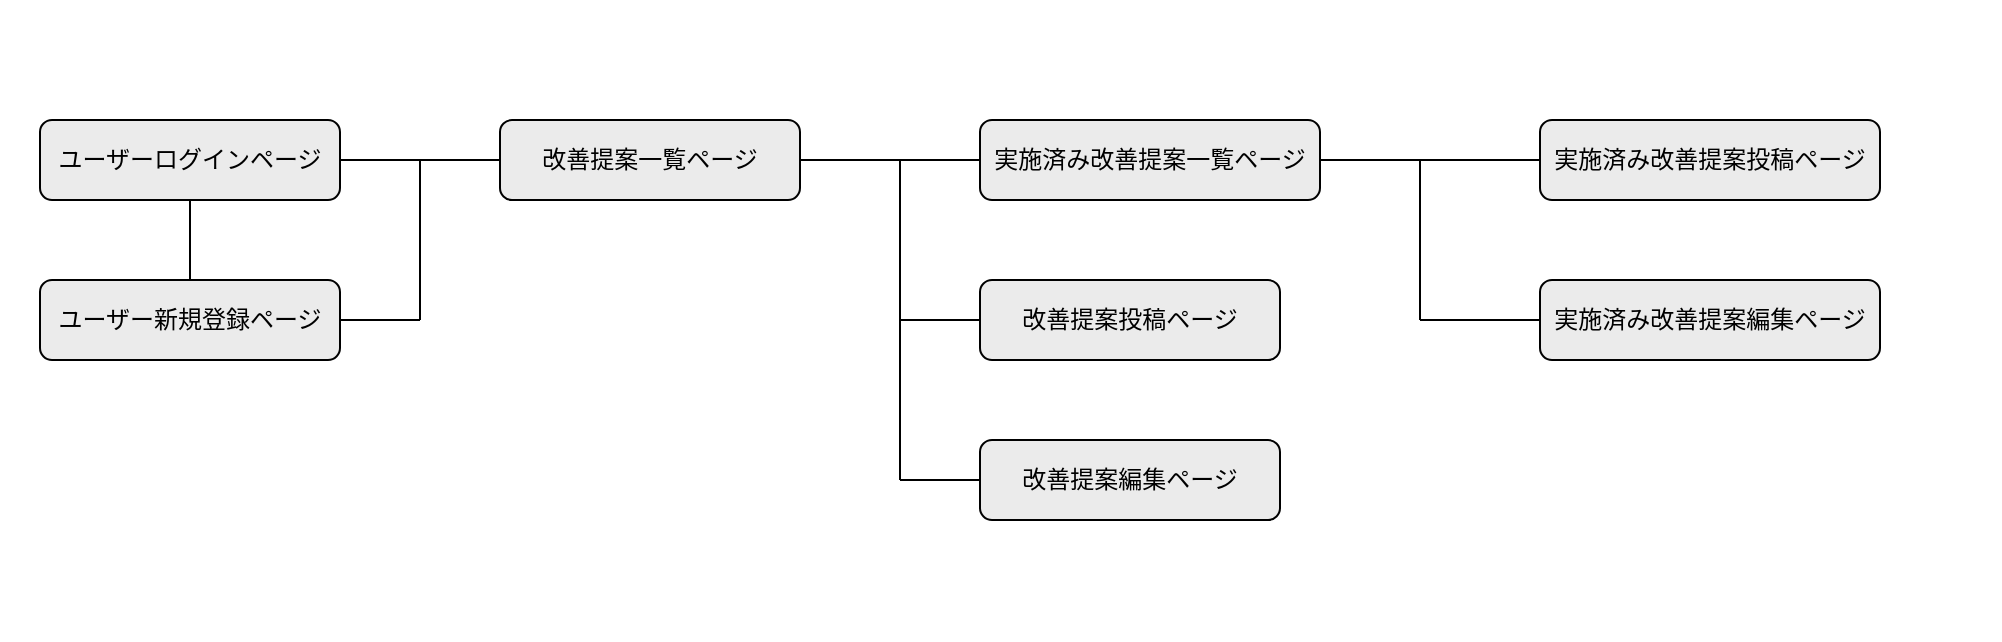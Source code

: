 <mxfile>
    <diagram id="_fI2Sxf6yajFjq-vEc9s" name="画面遷移図">
        <mxGraphModel dx="898" dy="627" grid="1" gridSize="10" guides="1" tooltips="1" connect="1" arrows="1" fold="1" page="1" pageScale="1" pageWidth="1169" pageHeight="827" background="#ffffff" math="0" shadow="0">
            <root>
                <mxCell id="fFCx-wPIT7PYQO5HEkka-0"/>
                <mxCell id="fFCx-wPIT7PYQO5HEkka-1" parent="fFCx-wPIT7PYQO5HEkka-0"/>
                <mxCell id="SJTT3T9e49eQBzYUYsLt-0" value="" style="endArrow=none;html=1;rounded=0;fontSize=13;fontColor=#000000;strokeColor=#000000;strokeWidth=1;entryX=0.5;entryY=1;entryDx=0;entryDy=0;exitX=0.5;exitY=0;exitDx=0;exitDy=0;" parent="fFCx-wPIT7PYQO5HEkka-1" edge="1">
                    <mxGeometry relative="1" as="geometry">
                        <mxPoint x="165" y="160" as="sourcePoint"/>
                        <mxPoint x="165" y="120" as="targetPoint"/>
                    </mxGeometry>
                </mxCell>
                <mxCell id="KHvOz8f1cXA-X-yfqSB3-1" value="&lt;font color=&quot;#000000&quot; style=&quot;font-size: 12px;&quot;&gt;ユーザーログインページ&lt;/font&gt;" style="rounded=1;whiteSpace=wrap;html=1;labelBackgroundColor=none;strokeColor=default;fillColor=#EBEBEB;fontSize=12;" vertex="1" parent="fFCx-wPIT7PYQO5HEkka-1">
                    <mxGeometry x="90" y="80" width="150" height="40" as="geometry"/>
                </mxCell>
                <mxCell id="KHvOz8f1cXA-X-yfqSB3-2" value="&lt;font color=&quot;#000000&quot; style=&quot;font-size: 12px;&quot;&gt;ユーザー新規登録ページ&lt;/font&gt;" style="rounded=1;whiteSpace=wrap;html=1;labelBackgroundColor=none;strokeColor=default;fillColor=#EBEBEB;fontSize=12;" vertex="1" parent="fFCx-wPIT7PYQO5HEkka-1">
                    <mxGeometry x="90" y="160" width="150" height="40" as="geometry"/>
                </mxCell>
                <mxCell id="KHvOz8f1cXA-X-yfqSB3-3" value="&lt;font color=&quot;#000000&quot; style=&quot;font-size: 12px;&quot;&gt;改善提案一覧ページ&lt;/font&gt;" style="rounded=1;whiteSpace=wrap;html=1;labelBackgroundColor=none;strokeColor=default;fillColor=#EBEBEB;fontSize=12;" vertex="1" parent="fFCx-wPIT7PYQO5HEkka-1">
                    <mxGeometry x="320" y="80" width="150" height="40" as="geometry"/>
                </mxCell>
                <mxCell id="KHvOz8f1cXA-X-yfqSB3-4" value="&lt;font color=&quot;#000000&quot; style=&quot;font-size: 12px;&quot;&gt;実施済み改善提案一覧ページ&lt;/font&gt;" style="rounded=1;whiteSpace=wrap;html=1;labelBackgroundColor=none;strokeColor=default;fillColor=#EBEBEB;fontSize=12;" vertex="1" parent="fFCx-wPIT7PYQO5HEkka-1">
                    <mxGeometry x="560" y="80" width="170" height="40" as="geometry"/>
                </mxCell>
                <mxCell id="KHvOz8f1cXA-X-yfqSB3-5" value="&lt;font color=&quot;#000000&quot; style=&quot;font-size: 12px;&quot;&gt;改善提案投稿ページ&lt;/font&gt;" style="rounded=1;whiteSpace=wrap;html=1;labelBackgroundColor=none;strokeColor=default;fillColor=#EBEBEB;fontSize=12;" vertex="1" parent="fFCx-wPIT7PYQO5HEkka-1">
                    <mxGeometry x="560" y="160" width="150" height="40" as="geometry"/>
                </mxCell>
                <mxCell id="KHvOz8f1cXA-X-yfqSB3-6" value="&lt;font color=&quot;#000000&quot; style=&quot;font-size: 12px;&quot;&gt;改善提案編集ページ&lt;/font&gt;" style="rounded=1;whiteSpace=wrap;html=1;labelBackgroundColor=none;strokeColor=default;fillColor=#EBEBEB;fontSize=12;" vertex="1" parent="fFCx-wPIT7PYQO5HEkka-1">
                    <mxGeometry x="560" y="240" width="150" height="40" as="geometry"/>
                </mxCell>
                <mxCell id="KHvOz8f1cXA-X-yfqSB3-8" value="&lt;font color=&quot;#000000&quot; style=&quot;font-size: 12px;&quot;&gt;実施済み改善提案投稿ページ&lt;/font&gt;" style="rounded=1;whiteSpace=wrap;html=1;labelBackgroundColor=none;strokeColor=default;fillColor=#EBEBEB;fontSize=12;gradientColor=none;" vertex="1" parent="fFCx-wPIT7PYQO5HEkka-1">
                    <mxGeometry x="840" y="80" width="170" height="40" as="geometry"/>
                </mxCell>
                <mxCell id="KHvOz8f1cXA-X-yfqSB3-9" value="&lt;font color=&quot;#000000&quot; style=&quot;font-size: 12px;&quot;&gt;実施済み改善提案編集ページ&lt;/font&gt;" style="rounded=1;whiteSpace=wrap;html=1;labelBackgroundColor=none;strokeColor=default;fillColor=#EBEBEB;fontSize=12;" vertex="1" parent="fFCx-wPIT7PYQO5HEkka-1">
                    <mxGeometry x="840" y="160" width="170" height="40" as="geometry"/>
                </mxCell>
                <mxCell id="OivIDxVQCUvsCdHhfBoc-0" value="Text" style="text;align=center;verticalAlign=middle;resizable=0;points=[];autosize=1;strokeColor=none;fillColor=none;fontColor=none;gradientColor=none;strokeWidth=0;noLabel=1;labelBorderColor=default;" vertex="1" parent="fFCx-wPIT7PYQO5HEkka-1">
                    <mxGeometry x="70" y="20" width="40" height="20" as="geometry"/>
                </mxCell>
                <mxCell id="OivIDxVQCUvsCdHhfBoc-1" value="Text" style="text;align=center;verticalAlign=middle;resizable=0;points=[];autosize=1;strokeColor=none;fillColor=none;fontColor=none;gradientColor=none;strokeWidth=0;noLabel=1;labelBorderColor=default;" vertex="1" parent="fFCx-wPIT7PYQO5HEkka-1">
                    <mxGeometry x="70" y="200" width="40" height="20" as="geometry"/>
                </mxCell>
                <mxCell id="OivIDxVQCUvsCdHhfBoc-2" value="Text" style="text;align=center;verticalAlign=middle;resizable=0;points=[];autosize=1;strokeColor=none;fillColor=none;fontColor=none;gradientColor=none;strokeWidth=0;noLabel=1;labelBorderColor=default;" vertex="1" parent="fFCx-wPIT7PYQO5HEkka-1">
                    <mxGeometry x="1030" y="20" width="40" height="20" as="geometry"/>
                </mxCell>
                <mxCell id="OivIDxVQCUvsCdHhfBoc-3" value="Text" style="text;align=center;verticalAlign=middle;resizable=0;points=[];autosize=1;strokeColor=none;fillColor=none;fontColor=none;gradientColor=none;strokeWidth=0;noLabel=1;labelBorderColor=default;" vertex="1" parent="fFCx-wPIT7PYQO5HEkka-1">
                    <mxGeometry x="690" y="320" width="40" height="20" as="geometry"/>
                </mxCell>
                <mxCell id="OivIDxVQCUvsCdHhfBoc-4" value="" style="endArrow=none;html=1;rounded=0;fontSize=13;fontColor=#000000;strokeColor=#000000;strokeWidth=1;entryX=0;entryY=0.5;entryDx=0;entryDy=0;exitX=1;exitY=0.5;exitDx=0;exitDy=0;" edge="1" parent="fFCx-wPIT7PYQO5HEkka-1" source="KHvOz8f1cXA-X-yfqSB3-1" target="KHvOz8f1cXA-X-yfqSB3-3">
                    <mxGeometry relative="1" as="geometry">
                        <mxPoint x="280" y="90" as="sourcePoint"/>
                        <mxPoint x="280" y="50" as="targetPoint"/>
                    </mxGeometry>
                </mxCell>
                <mxCell id="OivIDxVQCUvsCdHhfBoc-5" value="" style="endArrow=none;html=1;rounded=0;fontSize=13;fontColor=#000000;strokeColor=#000000;strokeWidth=1;exitX=0.5;exitY=0;exitDx=0;exitDy=0;" edge="1" parent="fFCx-wPIT7PYQO5HEkka-1">
                    <mxGeometry relative="1" as="geometry">
                        <mxPoint x="280" y="180" as="sourcePoint"/>
                        <mxPoint x="280" y="100" as="targetPoint"/>
                    </mxGeometry>
                </mxCell>
                <mxCell id="OivIDxVQCUvsCdHhfBoc-6" value="" style="endArrow=none;html=1;rounded=0;fontSize=13;fontColor=#000000;strokeColor=#000000;strokeWidth=1;exitX=1;exitY=0.5;exitDx=0;exitDy=0;" edge="1" parent="fFCx-wPIT7PYQO5HEkka-1" source="KHvOz8f1cXA-X-yfqSB3-2">
                    <mxGeometry relative="1" as="geometry">
                        <mxPoint x="290" y="190" as="sourcePoint"/>
                        <mxPoint x="280" y="180" as="targetPoint"/>
                    </mxGeometry>
                </mxCell>
                <mxCell id="OivIDxVQCUvsCdHhfBoc-7" value="" style="endArrow=none;html=1;rounded=0;fontSize=13;fontColor=#000000;strokeColor=#000000;strokeWidth=1;entryX=0;entryY=0.5;entryDx=0;entryDy=0;exitX=1;exitY=0.5;exitDx=0;exitDy=0;" edge="1" parent="fFCx-wPIT7PYQO5HEkka-1" source="KHvOz8f1cXA-X-yfqSB3-3" target="KHvOz8f1cXA-X-yfqSB3-4">
                    <mxGeometry relative="1" as="geometry">
                        <mxPoint x="510" y="100" as="sourcePoint"/>
                        <mxPoint x="510" y="60" as="targetPoint"/>
                    </mxGeometry>
                </mxCell>
                <mxCell id="OivIDxVQCUvsCdHhfBoc-8" value="" style="endArrow=none;html=1;rounded=0;fontSize=13;fontColor=#000000;strokeColor=#000000;strokeWidth=1;" edge="1" parent="fFCx-wPIT7PYQO5HEkka-1">
                    <mxGeometry relative="1" as="geometry">
                        <mxPoint x="520" y="260" as="sourcePoint"/>
                        <mxPoint x="520" y="100" as="targetPoint"/>
                    </mxGeometry>
                </mxCell>
                <mxCell id="OivIDxVQCUvsCdHhfBoc-9" value="" style="endArrow=none;html=1;rounded=0;fontSize=13;fontColor=#000000;strokeColor=#000000;strokeWidth=1;exitX=0;exitY=0.5;exitDx=0;exitDy=0;" edge="1" parent="fFCx-wPIT7PYQO5HEkka-1" source="KHvOz8f1cXA-X-yfqSB3-6">
                    <mxGeometry relative="1" as="geometry">
                        <mxPoint x="530" y="240" as="sourcePoint"/>
                        <mxPoint x="520" y="260" as="targetPoint"/>
                    </mxGeometry>
                </mxCell>
                <mxCell id="OivIDxVQCUvsCdHhfBoc-10" value="" style="endArrow=none;html=1;rounded=0;fontSize=13;fontColor=#000000;strokeColor=#000000;strokeWidth=1;exitX=0;exitY=0.5;exitDx=0;exitDy=0;" edge="1" parent="fFCx-wPIT7PYQO5HEkka-1" source="KHvOz8f1cXA-X-yfqSB3-5">
                    <mxGeometry relative="1" as="geometry">
                        <mxPoint x="540" y="170" as="sourcePoint"/>
                        <mxPoint x="520" y="180" as="targetPoint"/>
                    </mxGeometry>
                </mxCell>
                <mxCell id="OivIDxVQCUvsCdHhfBoc-11" value="" style="endArrow=none;html=1;rounded=0;fontSize=13;fontColor=#000000;strokeColor=#000000;strokeWidth=1;entryX=1;entryY=0.5;entryDx=0;entryDy=0;exitX=0;exitY=0.5;exitDx=0;exitDy=0;" edge="1" parent="fFCx-wPIT7PYQO5HEkka-1" source="KHvOz8f1cXA-X-yfqSB3-8" target="KHvOz8f1cXA-X-yfqSB3-4">
                    <mxGeometry relative="1" as="geometry">
                        <mxPoint x="780" y="100" as="sourcePoint"/>
                        <mxPoint x="780" y="60" as="targetPoint"/>
                    </mxGeometry>
                </mxCell>
                <mxCell id="OivIDxVQCUvsCdHhfBoc-12" value="" style="endArrow=none;html=1;rounded=0;fontSize=13;fontColor=#000000;strokeColor=#000000;strokeWidth=1;" edge="1" parent="fFCx-wPIT7PYQO5HEkka-1">
                    <mxGeometry relative="1" as="geometry">
                        <mxPoint x="780" y="180" as="sourcePoint"/>
                        <mxPoint x="780" y="100" as="targetPoint"/>
                    </mxGeometry>
                </mxCell>
                <mxCell id="OivIDxVQCUvsCdHhfBoc-13" value="" style="endArrow=none;html=1;rounded=0;fontSize=13;fontColor=#000000;strokeColor=#000000;strokeWidth=1;exitX=0;exitY=0.5;exitDx=0;exitDy=0;" edge="1" parent="fFCx-wPIT7PYQO5HEkka-1" source="KHvOz8f1cXA-X-yfqSB3-9">
                    <mxGeometry relative="1" as="geometry">
                        <mxPoint x="800" y="180" as="sourcePoint"/>
                        <mxPoint x="780" y="180" as="targetPoint"/>
                    </mxGeometry>
                </mxCell>
            </root>
        </mxGraphModel>
    </diagram>
    <diagram id="7vpQEXr2QX0xokYk6r5c" name="ER図">
        <mxGraphModel dx="2067" dy="1454" grid="1" gridSize="10" guides="1" tooltips="1" connect="1" arrows="1" fold="1" page="1" pageScale="1" pageWidth="1169" pageHeight="827" background="#ffffff" math="0" shadow="1">
            <root>
                <mxCell id="0"/>
                <mxCell id="1" parent="0"/>
                <mxCell id="2" value="users" style="swimlane;childLayout=stackLayout;horizontal=1;startSize=30;horizontalStack=0;rounded=1;fontSize=14;fontStyle=0;strokeWidth=1;resizeParent=0;resizeLast=1;shadow=0;dashed=0;align=center;strokeColor=#000000;swimlaneFillColor=#FFFFFF;gradientColor=none;fontColor=#000000;labelBorderColor=none;labelBackgroundColor=#FFFFFF;fillColor=#FFFFFF;" parent="1" vertex="1">
                    <mxGeometry x="360" y="20" width="160" height="140" as="geometry"/>
                </mxCell>
                <mxCell id="3" value="・name&#10;・email&#10;・encrypted_password" style="align=left;strokeColor=none;fillColor=none;spacingLeft=4;fontSize=12;verticalAlign=top;resizable=0;rotatable=0;part=1;fontColor=#000000;" parent="2" vertex="1">
                    <mxGeometry y="30" width="160" height="110" as="geometry"/>
                </mxCell>
                <mxCell id="34" value="executions" style="swimlane;childLayout=stackLayout;horizontal=1;startSize=30;horizontalStack=0;rounded=1;fontSize=14;fontStyle=0;strokeWidth=1;resizeParent=0;resizeLast=1;shadow=0;dashed=0;align=center;labelBackgroundColor=none;strokeColor=#000000;swimlaneFillColor=#FFFFFF;labelBorderColor=none;whiteSpace=wrap;fillColor=#FFFFFF;fontColor=#000000;" parent="1" vertex="1">
                    <mxGeometry x="560" y="200" width="160" height="240" as="geometry"/>
                </mxCell>
                <mxCell id="35" value="・user_id&#10;・proposal_id&#10;・where&#10;・what&#10;・why&#10;・how&#10;・after_seconds&#10;・after_workers&#10;・after_days&#10;・after_man_hours&#10;・hourly_wage&#10;・after_costs&#10;・reduced_man_hours&#10;・reduced_costs" style="align=left;strokeColor=none;fillColor=none;spacingLeft=4;fontSize=12;verticalAlign=top;resizable=0;rotatable=0;part=1;fontColor=#000000;" parent="34" vertex="1">
                    <mxGeometry y="30" width="160" height="210" as="geometry"/>
                </mxCell>
                <mxCell id="36" value="proposals" style="swimlane;childLayout=stackLayout;horizontal=1;startSize=30;horizontalStack=0;rounded=1;fontSize=14;fontStyle=0;strokeWidth=1;resizeParent=0;resizeLast=1;shadow=0;dashed=0;align=center;strokeColor=#000000;swimlaneFillColor=#FFFFFF;fillColor=#FFFFFF;fontColor=#000000;" parent="1" vertex="1">
                    <mxGeometry x="160" y="200" width="160" height="211" as="geometry"/>
                </mxCell>
                <mxCell id="37" value="・user_id&#10;・title&#10;・where&#10;・what&#10;・why&#10;・how&#10;・before_seconds&#10;・before_workers&#10;・before_days&#10;・before_man_hours&#10;・hourly_wage&#10;・before_costs" style="align=left;strokeColor=none;fillColor=none;spacingLeft=4;fontSize=12;verticalAlign=top;resizable=0;rotatable=0;part=1;fontColor=#000000;" parent="36" vertex="1">
                    <mxGeometry y="30" width="160" height="181" as="geometry"/>
                </mxCell>
                <mxCell id="38" value="" style="edgeStyle=orthogonalEdgeStyle;fontSize=12;html=1;endArrow=ERoneToMany;strokeWidth=1;sourcePerimeterSpacing=0;startArrow=ERone;startFill=0;jumpSize=6;targetPerimeterSpacing=0;endSize=15;startSize=15;entryX=0.5;entryY=0;entryDx=0;entryDy=0;strokeColor=#000000;" parent="1" target="34" edge="1">
                    <mxGeometry width="100" height="100" relative="1" as="geometry">
                        <mxPoint x="520" y="90" as="sourcePoint"/>
                        <mxPoint x="640" y="190" as="targetPoint"/>
                    </mxGeometry>
                </mxCell>
                <mxCell id="40" value="" style="edgeStyle=orthogonalEdgeStyle;fontSize=12;html=1;endArrow=ERoneToMany;endSize=15;startSize=15;strokeWidth=1;startArrow=ERone;startFill=0;entryX=0.5;entryY=0;entryDx=0;entryDy=0;strokeColor=#000000;" parent="1" target="36" edge="1">
                    <mxGeometry width="100" height="100" relative="1" as="geometry">
                        <mxPoint x="360" y="90" as="sourcePoint"/>
                        <mxPoint x="240" y="180" as="targetPoint"/>
                    </mxGeometry>
                </mxCell>
                <mxCell id="42" value="" style="endArrow=ERone;html=1;rounded=0;startSize=15;endSize=15;sourcePerimeterSpacing=0;targetPerimeterSpacing=0;strokeWidth=1;jumpSize=6;startArrow=ERone;startFill=0;endFill=0;strokeColor=#000000;" parent="1" edge="1">
                    <mxGeometry relative="1" as="geometry">
                        <mxPoint x="320" y="302" as="sourcePoint"/>
                        <mxPoint x="560" y="302" as="targetPoint"/>
                    </mxGeometry>
                </mxCell>
                <mxCell id="44" value="estimations" style="swimlane;childLayout=stackLayout;horizontal=1;startSize=30;horizontalStack=0;rounded=1;fontSize=14;fontStyle=0;strokeWidth=1;resizeParent=0;resizeLast=1;shadow=0;dashed=0;align=center;strokeColor=#000000;swimlaneFillColor=#FFFFFF;fontColor=#000000;fillColor=#FFFFFF;" parent="1" vertex="1">
                    <mxGeometry x="-160" y="220.5" width="160" height="170" as="geometry"/>
                </mxCell>
                <mxCell id="45" value="・proposal_id&#10;・after_seconds&#10;・after_workers&#10;・after_days&#10;・after_man_hours&#10;・hourly_wage&#10;・after_costs&#10;・reduced_man_hours&#10;・reduced_costs" style="align=left;strokeColor=none;fillColor=none;spacingLeft=4;fontSize=12;verticalAlign=top;resizable=0;rotatable=0;part=1;fontColor=#000000;" parent="44" vertex="1">
                    <mxGeometry y="30" width="160" height="140" as="geometry"/>
                </mxCell>
                <mxCell id="49" value="" style="endArrow=ERone;html=1;rounded=0;startSize=15;endSize=15;sourcePerimeterSpacing=0;targetPerimeterSpacing=0;strokeWidth=1;jumpSize=6;startArrow=ERone;startFill=0;endFill=0;strokeColor=#000000;exitX=1.013;exitY=0.368;exitDx=0;exitDy=0;entryX=-0.012;entryY=0.392;entryDx=0;entryDy=0;entryPerimeter=0;exitPerimeter=0;" parent="1" source="45" target="37" edge="1">
                    <mxGeometry relative="1" as="geometry">
                        <mxPoint x="239.5" y="490" as="sourcePoint"/>
                        <mxPoint x="140" y="321" as="targetPoint"/>
                        <Array as="points"/>
                    </mxGeometry>
                </mxCell>
                <mxCell id="102" value="Text" style="text;align=center;verticalAlign=middle;resizable=0;points=[];autosize=1;strokeColor=none;fillColor=none;fontColor=none;gradientColor=none;strokeWidth=0;noLabel=1;labelBorderColor=default;" parent="1" vertex="1">
                    <mxGeometry x="350" y="-10" width="40" height="20" as="geometry"/>
                </mxCell>
                <mxCell id="104" value="Text" style="text;align=center;verticalAlign=middle;resizable=0;points=[];autosize=1;strokeColor=none;fillColor=none;fontColor=none;gradientColor=none;strokeWidth=0;noLabel=1;labelBorderColor=default;" parent="1" vertex="1">
                    <mxGeometry x="-180" y="394" width="40" height="20" as="geometry"/>
                </mxCell>
                <mxCell id="105" value="Text" style="text;align=center;verticalAlign=middle;resizable=0;points=[];autosize=1;strokeColor=none;fillColor=none;fontColor=none;gradientColor=none;strokeWidth=0;noLabel=1;labelBorderColor=default;" parent="1" vertex="1">
                    <mxGeometry x="700" y="440" width="40" height="20" as="geometry"/>
                </mxCell>
            </root>
        </mxGraphModel>
    </diagram>
    <diagram id="rJlqPNZyU3HjEQ0rZoM0" name="ページ3">
        <mxGraphModel dx="932" dy="627" grid="1" gridSize="10" guides="1" tooltips="1" connect="1" arrows="1" fold="1" page="1" pageScale="1" pageWidth="1169" pageHeight="827" math="0" shadow="0">
            <root>
                <mxCell id="TBZlhf7fhuL86fNEowKV-0"/>
                <mxCell id="TBZlhf7fhuL86fNEowKV-1" parent="TBZlhf7fhuL86fNEowKV-0"/>
            </root>
        </mxGraphModel>
    </diagram>
</mxfile>